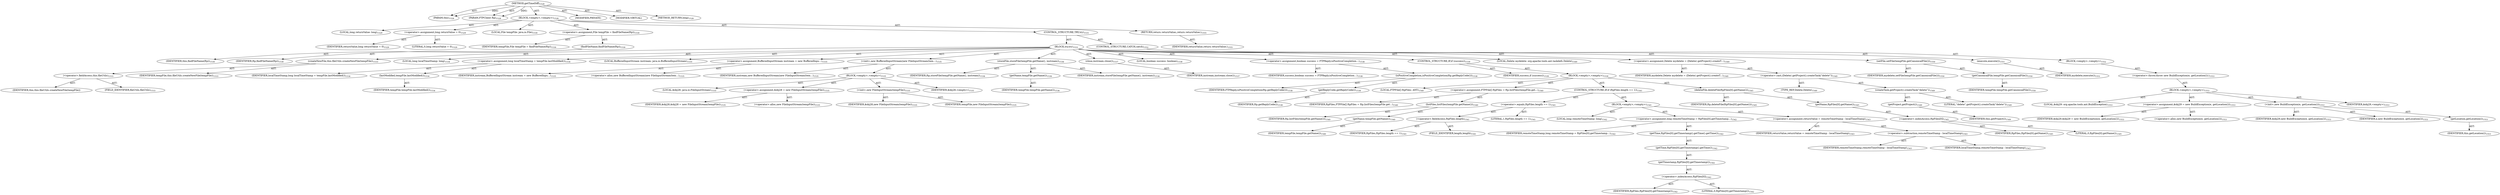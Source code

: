 digraph "getTimeDiff" {  
"111669149757" [label = <(METHOD,getTimeDiff)<SUB>1528</SUB>> ]
"115964117043" [label = <(PARAM,this)<SUB>1528</SUB>> ]
"115964117132" [label = <(PARAM,FTPClient ftp)<SUB>1528</SUB>> ]
"25769804048" [label = <(BLOCK,&lt;empty&gt;,&lt;empty&gt;)<SUB>1528</SUB>> ]
"94489280607" [label = <(LOCAL,long returnValue: long)<SUB>1529</SUB>> ]
"30064772170" [label = <(&lt;operator&gt;.assignment,long returnValue = 0)<SUB>1529</SUB>> ]
"68719477693" [label = <(IDENTIFIER,returnValue,long returnValue = 0)<SUB>1529</SUB>> ]
"90194313391" [label = <(LITERAL,0,long returnValue = 0)<SUB>1529</SUB>> ]
"94489280608" [label = <(LOCAL,File tempFile: java.io.File)<SUB>1530</SUB>> ]
"30064772171" [label = <(&lt;operator&gt;.assignment,File tempFile = findFileName(ftp))<SUB>1530</SUB>> ]
"68719477694" [label = <(IDENTIFIER,tempFile,File tempFile = findFileName(ftp))<SUB>1530</SUB>> ]
"30064772172" [label = <(findFileName,findFileName(ftp))<SUB>1530</SUB>> ]
"68719476869" [label = <(IDENTIFIER,this,findFileName(ftp))<SUB>1530</SUB>> ]
"68719477695" [label = <(IDENTIFIER,ftp,findFileName(ftp))<SUB>1530</SUB>> ]
"47244640442" [label = <(CONTROL_STRUCTURE,TRY,try)<SUB>1531</SUB>> ]
"25769804049" [label = <(BLOCK,try,try)<SUB>1531</SUB>> ]
"30064772173" [label = <(createNewFile,this.fileUtils.createNewFile(tempFile))<SUB>1533</SUB>> ]
"30064772174" [label = <(&lt;operator&gt;.fieldAccess,this.fileUtils)<SUB>1533</SUB>> ]
"68719477696" [label = <(IDENTIFIER,this,this.fileUtils.createNewFile(tempFile))> ]
"55834575105" [label = <(FIELD_IDENTIFIER,fileUtils,fileUtils)<SUB>1533</SUB>> ]
"68719477697" [label = <(IDENTIFIER,tempFile,this.fileUtils.createNewFile(tempFile))<SUB>1533</SUB>> ]
"94489280609" [label = <(LOCAL,long localTimeStamp: long)<SUB>1534</SUB>> ]
"30064772175" [label = <(&lt;operator&gt;.assignment,long localTimeStamp = tempFile.lastModified())<SUB>1534</SUB>> ]
"68719477698" [label = <(IDENTIFIER,localTimeStamp,long localTimeStamp = tempFile.lastModified())<SUB>1534</SUB>> ]
"30064772176" [label = <(lastModified,tempFile.lastModified())<SUB>1534</SUB>> ]
"68719477699" [label = <(IDENTIFIER,tempFile,tempFile.lastModified())<SUB>1534</SUB>> ]
"94489280610" [label = <(LOCAL,BufferedInputStream instream: java.io.BufferedInputStream)<SUB>1535</SUB>> ]
"30064772177" [label = <(&lt;operator&gt;.assignment,BufferedInputStream instream = new BufferedInpu...)<SUB>1535</SUB>> ]
"68719477700" [label = <(IDENTIFIER,instream,BufferedInputStream instream = new BufferedInpu...)<SUB>1535</SUB>> ]
"30064772178" [label = <(&lt;operator&gt;.alloc,new BufferedInputStream(new FileInputStream(tem...)<SUB>1535</SUB>> ]
"30064772179" [label = <(&lt;init&gt;,new BufferedInputStream(new FileInputStream(tem...)<SUB>1535</SUB>> ]
"68719477701" [label = <(IDENTIFIER,instream,new BufferedInputStream(new FileInputStream(tem...)<SUB>1535</SUB>> ]
"25769804050" [label = <(BLOCK,&lt;empty&gt;,&lt;empty&gt;)<SUB>1535</SUB>> ]
"94489280611" [label = <(LOCAL,$obj28: java.io.FileInputStream)<SUB>1535</SUB>> ]
"30064772180" [label = <(&lt;operator&gt;.assignment,$obj28 = new FileInputStream(tempFile))<SUB>1535</SUB>> ]
"68719477702" [label = <(IDENTIFIER,$obj28,$obj28 = new FileInputStream(tempFile))<SUB>1535</SUB>> ]
"30064772181" [label = <(&lt;operator&gt;.alloc,new FileInputStream(tempFile))<SUB>1535</SUB>> ]
"30064772182" [label = <(&lt;init&gt;,new FileInputStream(tempFile))<SUB>1535</SUB>> ]
"68719477703" [label = <(IDENTIFIER,$obj28,new FileInputStream(tempFile))<SUB>1535</SUB>> ]
"68719477704" [label = <(IDENTIFIER,tempFile,new FileInputStream(tempFile))<SUB>1535</SUB>> ]
"68719477705" [label = <(IDENTIFIER,$obj28,&lt;empty&gt;)<SUB>1535</SUB>> ]
"30064772183" [label = <(storeFile,storeFile(tempFile.getName(), instream))<SUB>1536</SUB>> ]
"68719477706" [label = <(IDENTIFIER,ftp,storeFile(tempFile.getName(), instream))<SUB>1536</SUB>> ]
"30064772184" [label = <(getName,tempFile.getName())<SUB>1536</SUB>> ]
"68719477707" [label = <(IDENTIFIER,tempFile,tempFile.getName())<SUB>1536</SUB>> ]
"68719477708" [label = <(IDENTIFIER,instream,storeFile(tempFile.getName(), instream))<SUB>1536</SUB>> ]
"30064772185" [label = <(close,instream.close())<SUB>1537</SUB>> ]
"68719477709" [label = <(IDENTIFIER,instream,instream.close())<SUB>1537</SUB>> ]
"94489280612" [label = <(LOCAL,boolean success: boolean)<SUB>1538</SUB>> ]
"30064772186" [label = <(&lt;operator&gt;.assignment,boolean success = FTPReply.isPositiveCompletion...)<SUB>1538</SUB>> ]
"68719477710" [label = <(IDENTIFIER,success,boolean success = FTPReply.isPositiveCompletion...)<SUB>1538</SUB>> ]
"30064772187" [label = <(isPositiveCompletion,isPositiveCompletion(ftp.getReplyCode()))<SUB>1538</SUB>> ]
"68719477711" [label = <(IDENTIFIER,FTPReply,isPositiveCompletion(ftp.getReplyCode()))<SUB>1538</SUB>> ]
"30064772188" [label = <(getReplyCode,getReplyCode())<SUB>1538</SUB>> ]
"68719477712" [label = <(IDENTIFIER,ftp,getReplyCode())<SUB>1538</SUB>> ]
"47244640443" [label = <(CONTROL_STRUCTURE,IF,if (success))<SUB>1539</SUB>> ]
"68719477713" [label = <(IDENTIFIER,success,if (success))<SUB>1539</SUB>> ]
"25769804051" [label = <(BLOCK,&lt;empty&gt;,&lt;empty&gt;)<SUB>1539</SUB>> ]
"94489280613" [label = <(LOCAL,FTPFile[] ftpFiles: ANY)<SUB>1540</SUB>> ]
"30064772189" [label = <(&lt;operator&gt;.assignment,FTPFile[] ftpFiles = ftp.listFiles(tempFile.get...)<SUB>1540</SUB>> ]
"68719477714" [label = <(IDENTIFIER,ftpFiles,FTPFile[] ftpFiles = ftp.listFiles(tempFile.get...)<SUB>1540</SUB>> ]
"30064772190" [label = <(listFiles,listFiles(tempFile.getName()))<SUB>1540</SUB>> ]
"68719477715" [label = <(IDENTIFIER,ftp,listFiles(tempFile.getName()))<SUB>1540</SUB>> ]
"30064772191" [label = <(getName,tempFile.getName())<SUB>1540</SUB>> ]
"68719477716" [label = <(IDENTIFIER,tempFile,tempFile.getName())<SUB>1540</SUB>> ]
"47244640444" [label = <(CONTROL_STRUCTURE,IF,if (ftpFiles.length == 1))<SUB>1541</SUB>> ]
"30064772192" [label = <(&lt;operator&gt;.equals,ftpFiles.length == 1)<SUB>1541</SUB>> ]
"30064772193" [label = <(&lt;operator&gt;.fieldAccess,ftpFiles.length)<SUB>1541</SUB>> ]
"68719477717" [label = <(IDENTIFIER,ftpFiles,ftpFiles.length == 1)<SUB>1541</SUB>> ]
"55834575106" [label = <(FIELD_IDENTIFIER,length,length)<SUB>1541</SUB>> ]
"90194313392" [label = <(LITERAL,1,ftpFiles.length == 1)<SUB>1541</SUB>> ]
"25769804052" [label = <(BLOCK,&lt;empty&gt;,&lt;empty&gt;)<SUB>1541</SUB>> ]
"94489280614" [label = <(LOCAL,long remoteTimeStamp: long)<SUB>1542</SUB>> ]
"30064772194" [label = <(&lt;operator&gt;.assignment,long remoteTimeStamp = ftpFiles[0].getTimestamp...)<SUB>1542</SUB>> ]
"68719477718" [label = <(IDENTIFIER,remoteTimeStamp,long remoteTimeStamp = ftpFiles[0].getTimestamp...)<SUB>1542</SUB>> ]
"30064772195" [label = <(getTime,ftpFiles[0].getTimestamp().getTime().getTime())<SUB>1542</SUB>> ]
"30064772196" [label = <(getTime,ftpFiles[0].getTimestamp().getTime())<SUB>1542</SUB>> ]
"30064772197" [label = <(getTimestamp,ftpFiles[0].getTimestamp())<SUB>1542</SUB>> ]
"30064772198" [label = <(&lt;operator&gt;.indexAccess,ftpFiles[0])<SUB>1542</SUB>> ]
"68719477719" [label = <(IDENTIFIER,ftpFiles,ftpFiles[0].getTimestamp())<SUB>1542</SUB>> ]
"90194313393" [label = <(LITERAL,0,ftpFiles[0].getTimestamp())<SUB>1542</SUB>> ]
"30064772199" [label = <(&lt;operator&gt;.assignment,returnValue = remoteTimeStamp - localTimeStamp)<SUB>1543</SUB>> ]
"68719477720" [label = <(IDENTIFIER,returnValue,returnValue = remoteTimeStamp - localTimeStamp)<SUB>1543</SUB>> ]
"30064772200" [label = <(&lt;operator&gt;.subtraction,remoteTimeStamp - localTimeStamp)<SUB>1543</SUB>> ]
"68719477721" [label = <(IDENTIFIER,remoteTimeStamp,remoteTimeStamp - localTimeStamp)<SUB>1543</SUB>> ]
"68719477722" [label = <(IDENTIFIER,localTimeStamp,remoteTimeStamp - localTimeStamp)<SUB>1543</SUB>> ]
"30064772201" [label = <(deleteFile,deleteFile(ftpFiles[0].getName()))<SUB>1545</SUB>> ]
"68719477723" [label = <(IDENTIFIER,ftp,deleteFile(ftpFiles[0].getName()))<SUB>1545</SUB>> ]
"30064772202" [label = <(getName,ftpFiles[0].getName())<SUB>1545</SUB>> ]
"30064772203" [label = <(&lt;operator&gt;.indexAccess,ftpFiles[0])<SUB>1545</SUB>> ]
"68719477724" [label = <(IDENTIFIER,ftpFiles,ftpFiles[0].getName())<SUB>1545</SUB>> ]
"90194313394" [label = <(LITERAL,0,ftpFiles[0].getName())<SUB>1545</SUB>> ]
"94489280615" [label = <(LOCAL,Delete mydelete: org.apache.tools.ant.taskdefs.Delete)<SUB>1549</SUB>> ]
"30064772204" [label = <(&lt;operator&gt;.assignment,Delete mydelete = (Delete) getProject().createT...)<SUB>1549</SUB>> ]
"68719477725" [label = <(IDENTIFIER,mydelete,Delete mydelete = (Delete) getProject().createT...)<SUB>1549</SUB>> ]
"30064772205" [label = <(&lt;operator&gt;.cast,(Delete) getProject().createTask(&quot;delete&quot;))<SUB>1549</SUB>> ]
"180388626461" [label = <(TYPE_REF,Delete,Delete)<SUB>1549</SUB>> ]
"30064772206" [label = <(createTask,getProject().createTask(&quot;delete&quot;))<SUB>1549</SUB>> ]
"30064772207" [label = <(getProject,getProject())<SUB>1549</SUB>> ]
"68719476870" [label = <(IDENTIFIER,this,getProject())<SUB>1549</SUB>> ]
"90194313395" [label = <(LITERAL,&quot;delete&quot;,getProject().createTask(&quot;delete&quot;))<SUB>1549</SUB>> ]
"30064772208" [label = <(setFile,setFile(tempFile.getCanonicalFile()))<SUB>1550</SUB>> ]
"68719477726" [label = <(IDENTIFIER,mydelete,setFile(tempFile.getCanonicalFile()))<SUB>1550</SUB>> ]
"30064772209" [label = <(getCanonicalFile,tempFile.getCanonicalFile())<SUB>1550</SUB>> ]
"68719477727" [label = <(IDENTIFIER,tempFile,tempFile.getCanonicalFile())<SUB>1550</SUB>> ]
"30064772210" [label = <(execute,execute())<SUB>1551</SUB>> ]
"68719477728" [label = <(IDENTIFIER,mydelete,execute())<SUB>1551</SUB>> ]
"47244640445" [label = <(CONTROL_STRUCTURE,CATCH,catch)<SUB>1552</SUB>> ]
"25769804053" [label = <(BLOCK,&lt;empty&gt;,&lt;empty&gt;)<SUB>1552</SUB>> ]
"30064772211" [label = <(&lt;operator&gt;.throw,throw new BuildException(e, getLocation());)<SUB>1553</SUB>> ]
"25769804054" [label = <(BLOCK,&lt;empty&gt;,&lt;empty&gt;)<SUB>1553</SUB>> ]
"94489280616" [label = <(LOCAL,$obj29: org.apache.tools.ant.BuildException)<SUB>1553</SUB>> ]
"30064772212" [label = <(&lt;operator&gt;.assignment,$obj29 = new BuildException(e, getLocation()))<SUB>1553</SUB>> ]
"68719477729" [label = <(IDENTIFIER,$obj29,$obj29 = new BuildException(e, getLocation()))<SUB>1553</SUB>> ]
"30064772213" [label = <(&lt;operator&gt;.alloc,new BuildException(e, getLocation()))<SUB>1553</SUB>> ]
"30064772214" [label = <(&lt;init&gt;,new BuildException(e, getLocation()))<SUB>1553</SUB>> ]
"68719477730" [label = <(IDENTIFIER,$obj29,new BuildException(e, getLocation()))<SUB>1553</SUB>> ]
"68719477731" [label = <(IDENTIFIER,e,new BuildException(e, getLocation()))<SUB>1553</SUB>> ]
"30064772215" [label = <(getLocation,getLocation())<SUB>1553</SUB>> ]
"68719476871" [label = <(IDENTIFIER,this,getLocation())<SUB>1553</SUB>> ]
"68719477732" [label = <(IDENTIFIER,$obj29,&lt;empty&gt;)<SUB>1553</SUB>> ]
"146028888108" [label = <(RETURN,return returnValue;,return returnValue;)<SUB>1555</SUB>> ]
"68719477733" [label = <(IDENTIFIER,returnValue,return returnValue;)<SUB>1555</SUB>> ]
"133143986363" [label = <(MODIFIER,PRIVATE)> ]
"133143986364" [label = <(MODIFIER,VIRTUAL)> ]
"128849018941" [label = <(METHOD_RETURN,long)<SUB>1528</SUB>> ]
  "111669149757" -> "115964117043"  [ label = "AST: "] 
  "111669149757" -> "115964117132"  [ label = "AST: "] 
  "111669149757" -> "25769804048"  [ label = "AST: "] 
  "111669149757" -> "133143986363"  [ label = "AST: "] 
  "111669149757" -> "133143986364"  [ label = "AST: "] 
  "111669149757" -> "128849018941"  [ label = "AST: "] 
  "25769804048" -> "94489280607"  [ label = "AST: "] 
  "25769804048" -> "30064772170"  [ label = "AST: "] 
  "25769804048" -> "94489280608"  [ label = "AST: "] 
  "25769804048" -> "30064772171"  [ label = "AST: "] 
  "25769804048" -> "47244640442"  [ label = "AST: "] 
  "25769804048" -> "146028888108"  [ label = "AST: "] 
  "30064772170" -> "68719477693"  [ label = "AST: "] 
  "30064772170" -> "90194313391"  [ label = "AST: "] 
  "30064772171" -> "68719477694"  [ label = "AST: "] 
  "30064772171" -> "30064772172"  [ label = "AST: "] 
  "30064772172" -> "68719476869"  [ label = "AST: "] 
  "30064772172" -> "68719477695"  [ label = "AST: "] 
  "47244640442" -> "25769804049"  [ label = "AST: "] 
  "47244640442" -> "47244640445"  [ label = "AST: "] 
  "25769804049" -> "30064772173"  [ label = "AST: "] 
  "25769804049" -> "94489280609"  [ label = "AST: "] 
  "25769804049" -> "30064772175"  [ label = "AST: "] 
  "25769804049" -> "94489280610"  [ label = "AST: "] 
  "25769804049" -> "30064772177"  [ label = "AST: "] 
  "25769804049" -> "30064772179"  [ label = "AST: "] 
  "25769804049" -> "30064772183"  [ label = "AST: "] 
  "25769804049" -> "30064772185"  [ label = "AST: "] 
  "25769804049" -> "94489280612"  [ label = "AST: "] 
  "25769804049" -> "30064772186"  [ label = "AST: "] 
  "25769804049" -> "47244640443"  [ label = "AST: "] 
  "25769804049" -> "94489280615"  [ label = "AST: "] 
  "25769804049" -> "30064772204"  [ label = "AST: "] 
  "25769804049" -> "30064772208"  [ label = "AST: "] 
  "25769804049" -> "30064772210"  [ label = "AST: "] 
  "30064772173" -> "30064772174"  [ label = "AST: "] 
  "30064772173" -> "68719477697"  [ label = "AST: "] 
  "30064772174" -> "68719477696"  [ label = "AST: "] 
  "30064772174" -> "55834575105"  [ label = "AST: "] 
  "30064772175" -> "68719477698"  [ label = "AST: "] 
  "30064772175" -> "30064772176"  [ label = "AST: "] 
  "30064772176" -> "68719477699"  [ label = "AST: "] 
  "30064772177" -> "68719477700"  [ label = "AST: "] 
  "30064772177" -> "30064772178"  [ label = "AST: "] 
  "30064772179" -> "68719477701"  [ label = "AST: "] 
  "30064772179" -> "25769804050"  [ label = "AST: "] 
  "25769804050" -> "94489280611"  [ label = "AST: "] 
  "25769804050" -> "30064772180"  [ label = "AST: "] 
  "25769804050" -> "30064772182"  [ label = "AST: "] 
  "25769804050" -> "68719477705"  [ label = "AST: "] 
  "30064772180" -> "68719477702"  [ label = "AST: "] 
  "30064772180" -> "30064772181"  [ label = "AST: "] 
  "30064772182" -> "68719477703"  [ label = "AST: "] 
  "30064772182" -> "68719477704"  [ label = "AST: "] 
  "30064772183" -> "68719477706"  [ label = "AST: "] 
  "30064772183" -> "30064772184"  [ label = "AST: "] 
  "30064772183" -> "68719477708"  [ label = "AST: "] 
  "30064772184" -> "68719477707"  [ label = "AST: "] 
  "30064772185" -> "68719477709"  [ label = "AST: "] 
  "30064772186" -> "68719477710"  [ label = "AST: "] 
  "30064772186" -> "30064772187"  [ label = "AST: "] 
  "30064772187" -> "68719477711"  [ label = "AST: "] 
  "30064772187" -> "30064772188"  [ label = "AST: "] 
  "30064772188" -> "68719477712"  [ label = "AST: "] 
  "47244640443" -> "68719477713"  [ label = "AST: "] 
  "47244640443" -> "25769804051"  [ label = "AST: "] 
  "25769804051" -> "94489280613"  [ label = "AST: "] 
  "25769804051" -> "30064772189"  [ label = "AST: "] 
  "25769804051" -> "47244640444"  [ label = "AST: "] 
  "25769804051" -> "30064772201"  [ label = "AST: "] 
  "30064772189" -> "68719477714"  [ label = "AST: "] 
  "30064772189" -> "30064772190"  [ label = "AST: "] 
  "30064772190" -> "68719477715"  [ label = "AST: "] 
  "30064772190" -> "30064772191"  [ label = "AST: "] 
  "30064772191" -> "68719477716"  [ label = "AST: "] 
  "47244640444" -> "30064772192"  [ label = "AST: "] 
  "47244640444" -> "25769804052"  [ label = "AST: "] 
  "30064772192" -> "30064772193"  [ label = "AST: "] 
  "30064772192" -> "90194313392"  [ label = "AST: "] 
  "30064772193" -> "68719477717"  [ label = "AST: "] 
  "30064772193" -> "55834575106"  [ label = "AST: "] 
  "25769804052" -> "94489280614"  [ label = "AST: "] 
  "25769804052" -> "30064772194"  [ label = "AST: "] 
  "25769804052" -> "30064772199"  [ label = "AST: "] 
  "30064772194" -> "68719477718"  [ label = "AST: "] 
  "30064772194" -> "30064772195"  [ label = "AST: "] 
  "30064772195" -> "30064772196"  [ label = "AST: "] 
  "30064772196" -> "30064772197"  [ label = "AST: "] 
  "30064772197" -> "30064772198"  [ label = "AST: "] 
  "30064772198" -> "68719477719"  [ label = "AST: "] 
  "30064772198" -> "90194313393"  [ label = "AST: "] 
  "30064772199" -> "68719477720"  [ label = "AST: "] 
  "30064772199" -> "30064772200"  [ label = "AST: "] 
  "30064772200" -> "68719477721"  [ label = "AST: "] 
  "30064772200" -> "68719477722"  [ label = "AST: "] 
  "30064772201" -> "68719477723"  [ label = "AST: "] 
  "30064772201" -> "30064772202"  [ label = "AST: "] 
  "30064772202" -> "30064772203"  [ label = "AST: "] 
  "30064772203" -> "68719477724"  [ label = "AST: "] 
  "30064772203" -> "90194313394"  [ label = "AST: "] 
  "30064772204" -> "68719477725"  [ label = "AST: "] 
  "30064772204" -> "30064772205"  [ label = "AST: "] 
  "30064772205" -> "180388626461"  [ label = "AST: "] 
  "30064772205" -> "30064772206"  [ label = "AST: "] 
  "30064772206" -> "30064772207"  [ label = "AST: "] 
  "30064772206" -> "90194313395"  [ label = "AST: "] 
  "30064772207" -> "68719476870"  [ label = "AST: "] 
  "30064772208" -> "68719477726"  [ label = "AST: "] 
  "30064772208" -> "30064772209"  [ label = "AST: "] 
  "30064772209" -> "68719477727"  [ label = "AST: "] 
  "30064772210" -> "68719477728"  [ label = "AST: "] 
  "47244640445" -> "25769804053"  [ label = "AST: "] 
  "25769804053" -> "30064772211"  [ label = "AST: "] 
  "30064772211" -> "25769804054"  [ label = "AST: "] 
  "25769804054" -> "94489280616"  [ label = "AST: "] 
  "25769804054" -> "30064772212"  [ label = "AST: "] 
  "25769804054" -> "30064772214"  [ label = "AST: "] 
  "25769804054" -> "68719477732"  [ label = "AST: "] 
  "30064772212" -> "68719477729"  [ label = "AST: "] 
  "30064772212" -> "30064772213"  [ label = "AST: "] 
  "30064772214" -> "68719477730"  [ label = "AST: "] 
  "30064772214" -> "68719477731"  [ label = "AST: "] 
  "30064772214" -> "30064772215"  [ label = "AST: "] 
  "30064772215" -> "68719476871"  [ label = "AST: "] 
  "146028888108" -> "68719477733"  [ label = "AST: "] 
  "111669149757" -> "115964117043"  [ label = "DDG: "] 
  "111669149757" -> "115964117132"  [ label = "DDG: "] 
}
